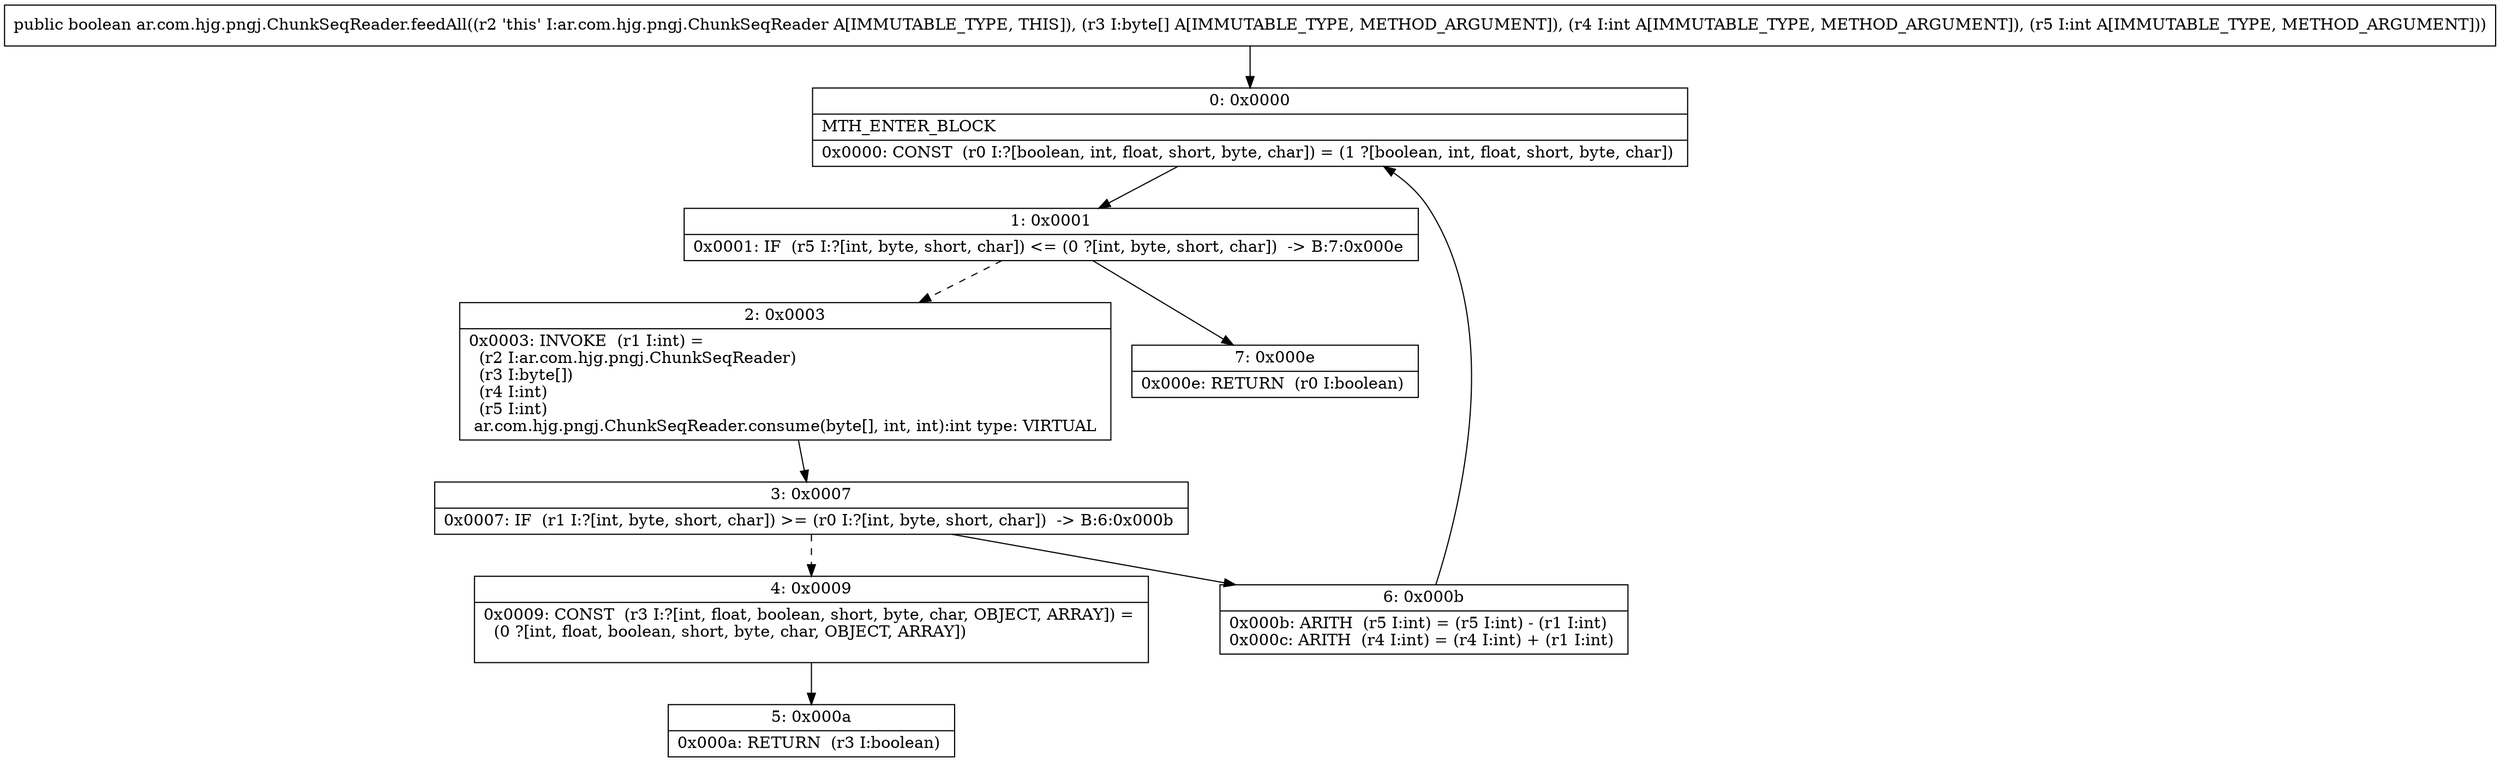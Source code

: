digraph "CFG forar.com.hjg.pngj.ChunkSeqReader.feedAll([BII)Z" {
Node_0 [shape=record,label="{0\:\ 0x0000|MTH_ENTER_BLOCK\l|0x0000: CONST  (r0 I:?[boolean, int, float, short, byte, char]) = (1 ?[boolean, int, float, short, byte, char]) \l}"];
Node_1 [shape=record,label="{1\:\ 0x0001|0x0001: IF  (r5 I:?[int, byte, short, char]) \<= (0 ?[int, byte, short, char])  \-\> B:7:0x000e \l}"];
Node_2 [shape=record,label="{2\:\ 0x0003|0x0003: INVOKE  (r1 I:int) = \l  (r2 I:ar.com.hjg.pngj.ChunkSeqReader)\l  (r3 I:byte[])\l  (r4 I:int)\l  (r5 I:int)\l ar.com.hjg.pngj.ChunkSeqReader.consume(byte[], int, int):int type: VIRTUAL \l}"];
Node_3 [shape=record,label="{3\:\ 0x0007|0x0007: IF  (r1 I:?[int, byte, short, char]) \>= (r0 I:?[int, byte, short, char])  \-\> B:6:0x000b \l}"];
Node_4 [shape=record,label="{4\:\ 0x0009|0x0009: CONST  (r3 I:?[int, float, boolean, short, byte, char, OBJECT, ARRAY]) = \l  (0 ?[int, float, boolean, short, byte, char, OBJECT, ARRAY])\l \l}"];
Node_5 [shape=record,label="{5\:\ 0x000a|0x000a: RETURN  (r3 I:boolean) \l}"];
Node_6 [shape=record,label="{6\:\ 0x000b|0x000b: ARITH  (r5 I:int) = (r5 I:int) \- (r1 I:int) \l0x000c: ARITH  (r4 I:int) = (r4 I:int) + (r1 I:int) \l}"];
Node_7 [shape=record,label="{7\:\ 0x000e|0x000e: RETURN  (r0 I:boolean) \l}"];
MethodNode[shape=record,label="{public boolean ar.com.hjg.pngj.ChunkSeqReader.feedAll((r2 'this' I:ar.com.hjg.pngj.ChunkSeqReader A[IMMUTABLE_TYPE, THIS]), (r3 I:byte[] A[IMMUTABLE_TYPE, METHOD_ARGUMENT]), (r4 I:int A[IMMUTABLE_TYPE, METHOD_ARGUMENT]), (r5 I:int A[IMMUTABLE_TYPE, METHOD_ARGUMENT])) }"];
MethodNode -> Node_0;
Node_0 -> Node_1;
Node_1 -> Node_2[style=dashed];
Node_1 -> Node_7;
Node_2 -> Node_3;
Node_3 -> Node_4[style=dashed];
Node_3 -> Node_6;
Node_4 -> Node_5;
Node_6 -> Node_0;
}

